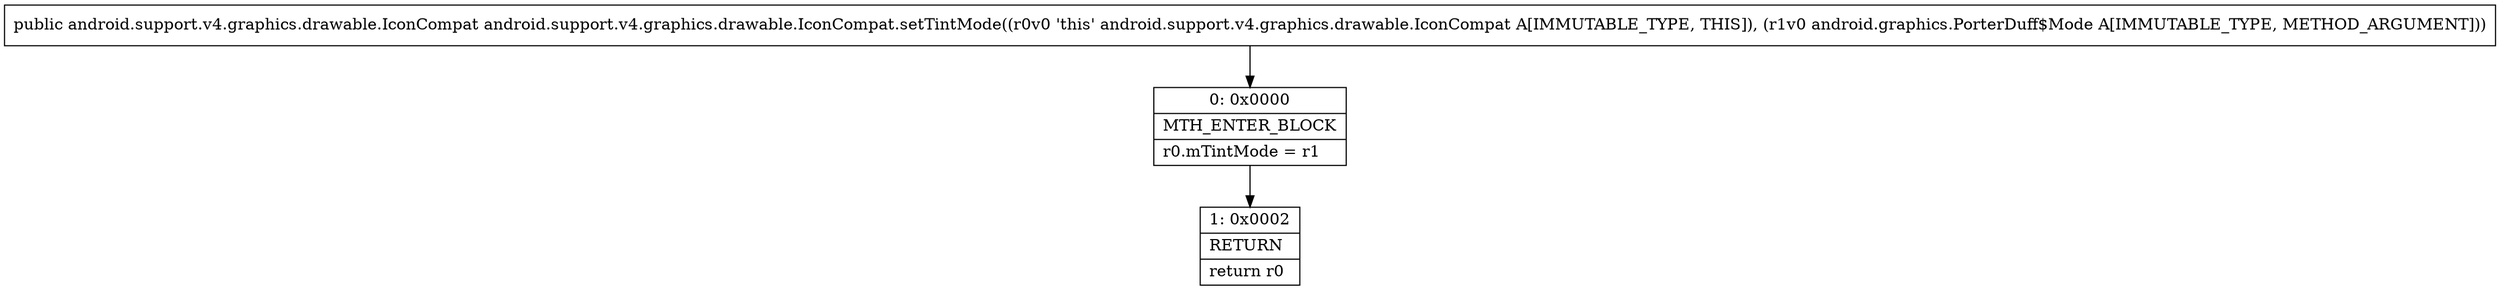 digraph "CFG forandroid.support.v4.graphics.drawable.IconCompat.setTintMode(Landroid\/graphics\/PorterDuff$Mode;)Landroid\/support\/v4\/graphics\/drawable\/IconCompat;" {
Node_0 [shape=record,label="{0\:\ 0x0000|MTH_ENTER_BLOCK\l|r0.mTintMode = r1\l}"];
Node_1 [shape=record,label="{1\:\ 0x0002|RETURN\l|return r0\l}"];
MethodNode[shape=record,label="{public android.support.v4.graphics.drawable.IconCompat android.support.v4.graphics.drawable.IconCompat.setTintMode((r0v0 'this' android.support.v4.graphics.drawable.IconCompat A[IMMUTABLE_TYPE, THIS]), (r1v0 android.graphics.PorterDuff$Mode A[IMMUTABLE_TYPE, METHOD_ARGUMENT])) }"];
MethodNode -> Node_0;
Node_0 -> Node_1;
}

